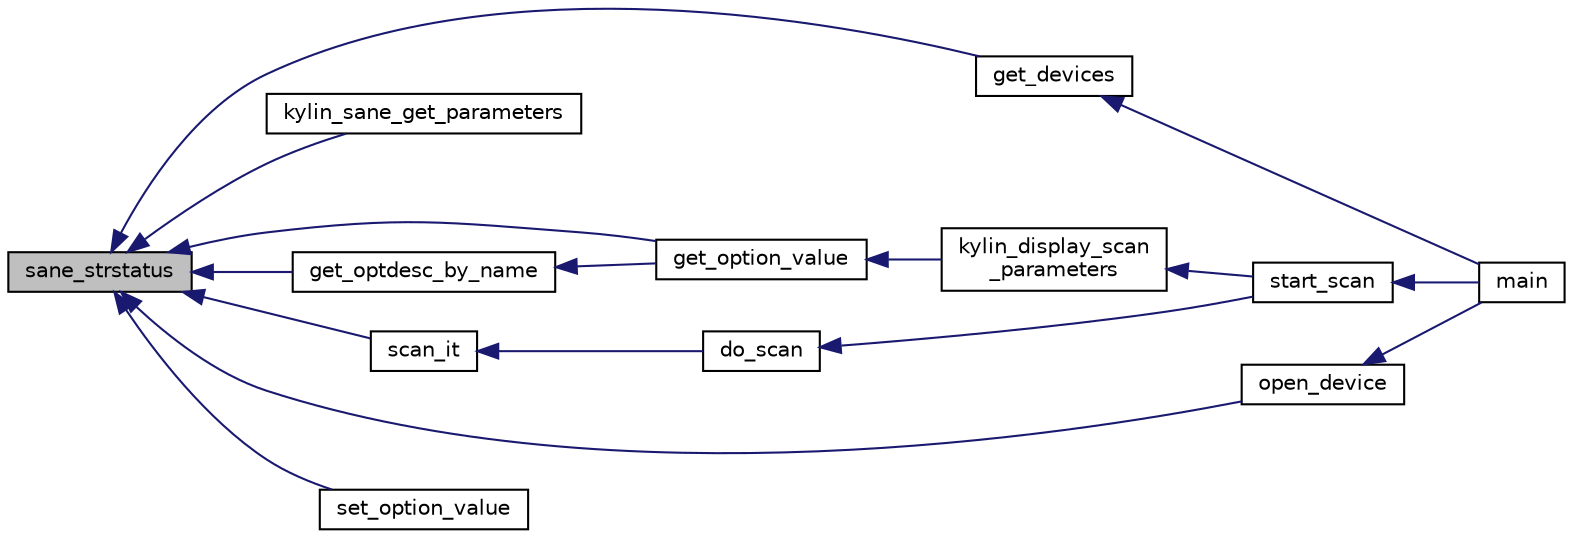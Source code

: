 digraph "sane_strstatus"
{
  edge [fontname="Helvetica",fontsize="10",labelfontname="Helvetica",labelfontsize="10"];
  node [fontname="Helvetica",fontsize="10",shape=record];
  rankdir="LR";
  Node79 [label="sane_strstatus",height=0.2,width=0.4,color="black", fillcolor="grey75", style="filled", fontcolor="black"];
  Node79 -> Node80 [dir="back",color="midnightblue",fontsize="10",style="solid",fontname="Helvetica"];
  Node80 [label="scan_it",height=0.2,width=0.4,color="black", fillcolor="white", style="filled",URL="$kylin__sane_8c.html#ad5b41ac303afbd6a47a7e13ce11c5204"];
  Node80 -> Node81 [dir="back",color="midnightblue",fontsize="10",style="solid",fontname="Helvetica"];
  Node81 [label="do_scan",height=0.2,width=0.4,color="black", fillcolor="white", style="filled",URL="$kylin__sane_8c.html#a1ed7aa2ebad2fbd9de26ce1c5de31e37"];
  Node81 -> Node82 [dir="back",color="midnightblue",fontsize="10",style="solid",fontname="Helvetica"];
  Node82 [label="start_scan",height=0.2,width=0.4,color="black", fillcolor="white", style="filled",URL="$kylin__sane_8h.html#a2b640f15a12501131e316d17025fb5ac"];
  Node82 -> Node83 [dir="back",color="midnightblue",fontsize="10",style="solid",fontname="Helvetica"];
  Node83 [label="main",height=0.2,width=0.4,color="black", fillcolor="white", style="filled",URL="$main_8c.html#ae66f6b31b5ad750f1fe042a706a4e3d4"];
  Node79 -> Node84 [dir="back",color="midnightblue",fontsize="10",style="solid",fontname="Helvetica"];
  Node84 [label="kylin_sane_get_parameters",height=0.2,width=0.4,color="black", fillcolor="white", style="filled",URL="$kylin__sane_8c.html#ad4066928b5161136d134bea99143c08f"];
  Node79 -> Node85 [dir="back",color="midnightblue",fontsize="10",style="solid",fontname="Helvetica"];
  Node85 [label="get_devices",height=0.2,width=0.4,color="black", fillcolor="white", style="filled",URL="$kylin__sane_8h.html#a2a7c1f5e91c82fa924d2518001ff2a10"];
  Node85 -> Node83 [dir="back",color="midnightblue",fontsize="10",style="solid",fontname="Helvetica"];
  Node79 -> Node86 [dir="back",color="midnightblue",fontsize="10",style="solid",fontname="Helvetica"];
  Node86 [label="open_device",height=0.2,width=0.4,color="black", fillcolor="white", style="filled",URL="$kylin__sane_8h.html#a0c1f490d9734e1b28fdc8954c4502825"];
  Node86 -> Node83 [dir="back",color="midnightblue",fontsize="10",style="solid",fontname="Helvetica"];
  Node79 -> Node87 [dir="back",color="midnightblue",fontsize="10",style="solid",fontname="Helvetica"];
  Node87 [label="get_optdesc_by_name",height=0.2,width=0.4,color="black", fillcolor="white", style="filled",URL="$kylin__sane_8c.html#a795e1d5597a19ad20130c11e3ba8a6c7"];
  Node87 -> Node88 [dir="back",color="midnightblue",fontsize="10",style="solid",fontname="Helvetica"];
  Node88 [label="get_option_value",height=0.2,width=0.4,color="black", fillcolor="white", style="filled",URL="$kylin__sane_8c.html#af892e52d691cd52602c4d2b5c72f6e02"];
  Node88 -> Node89 [dir="back",color="midnightblue",fontsize="10",style="solid",fontname="Helvetica"];
  Node89 [label="kylin_display_scan\l_parameters",height=0.2,width=0.4,color="black", fillcolor="white", style="filled",URL="$kylin__sane_8c.html#aaf24d1bc9e8c8b43afa56bbfd6a71475"];
  Node89 -> Node82 [dir="back",color="midnightblue",fontsize="10",style="solid",fontname="Helvetica"];
  Node79 -> Node90 [dir="back",color="midnightblue",fontsize="10",style="solid",fontname="Helvetica"];
  Node90 [label="set_option_value",height=0.2,width=0.4,color="black", fillcolor="white", style="filled",URL="$kylin__sane_8c.html#abe6861f587b4c9f29d63eac127e78843"];
  Node79 -> Node88 [dir="back",color="midnightblue",fontsize="10",style="solid",fontname="Helvetica"];
}
